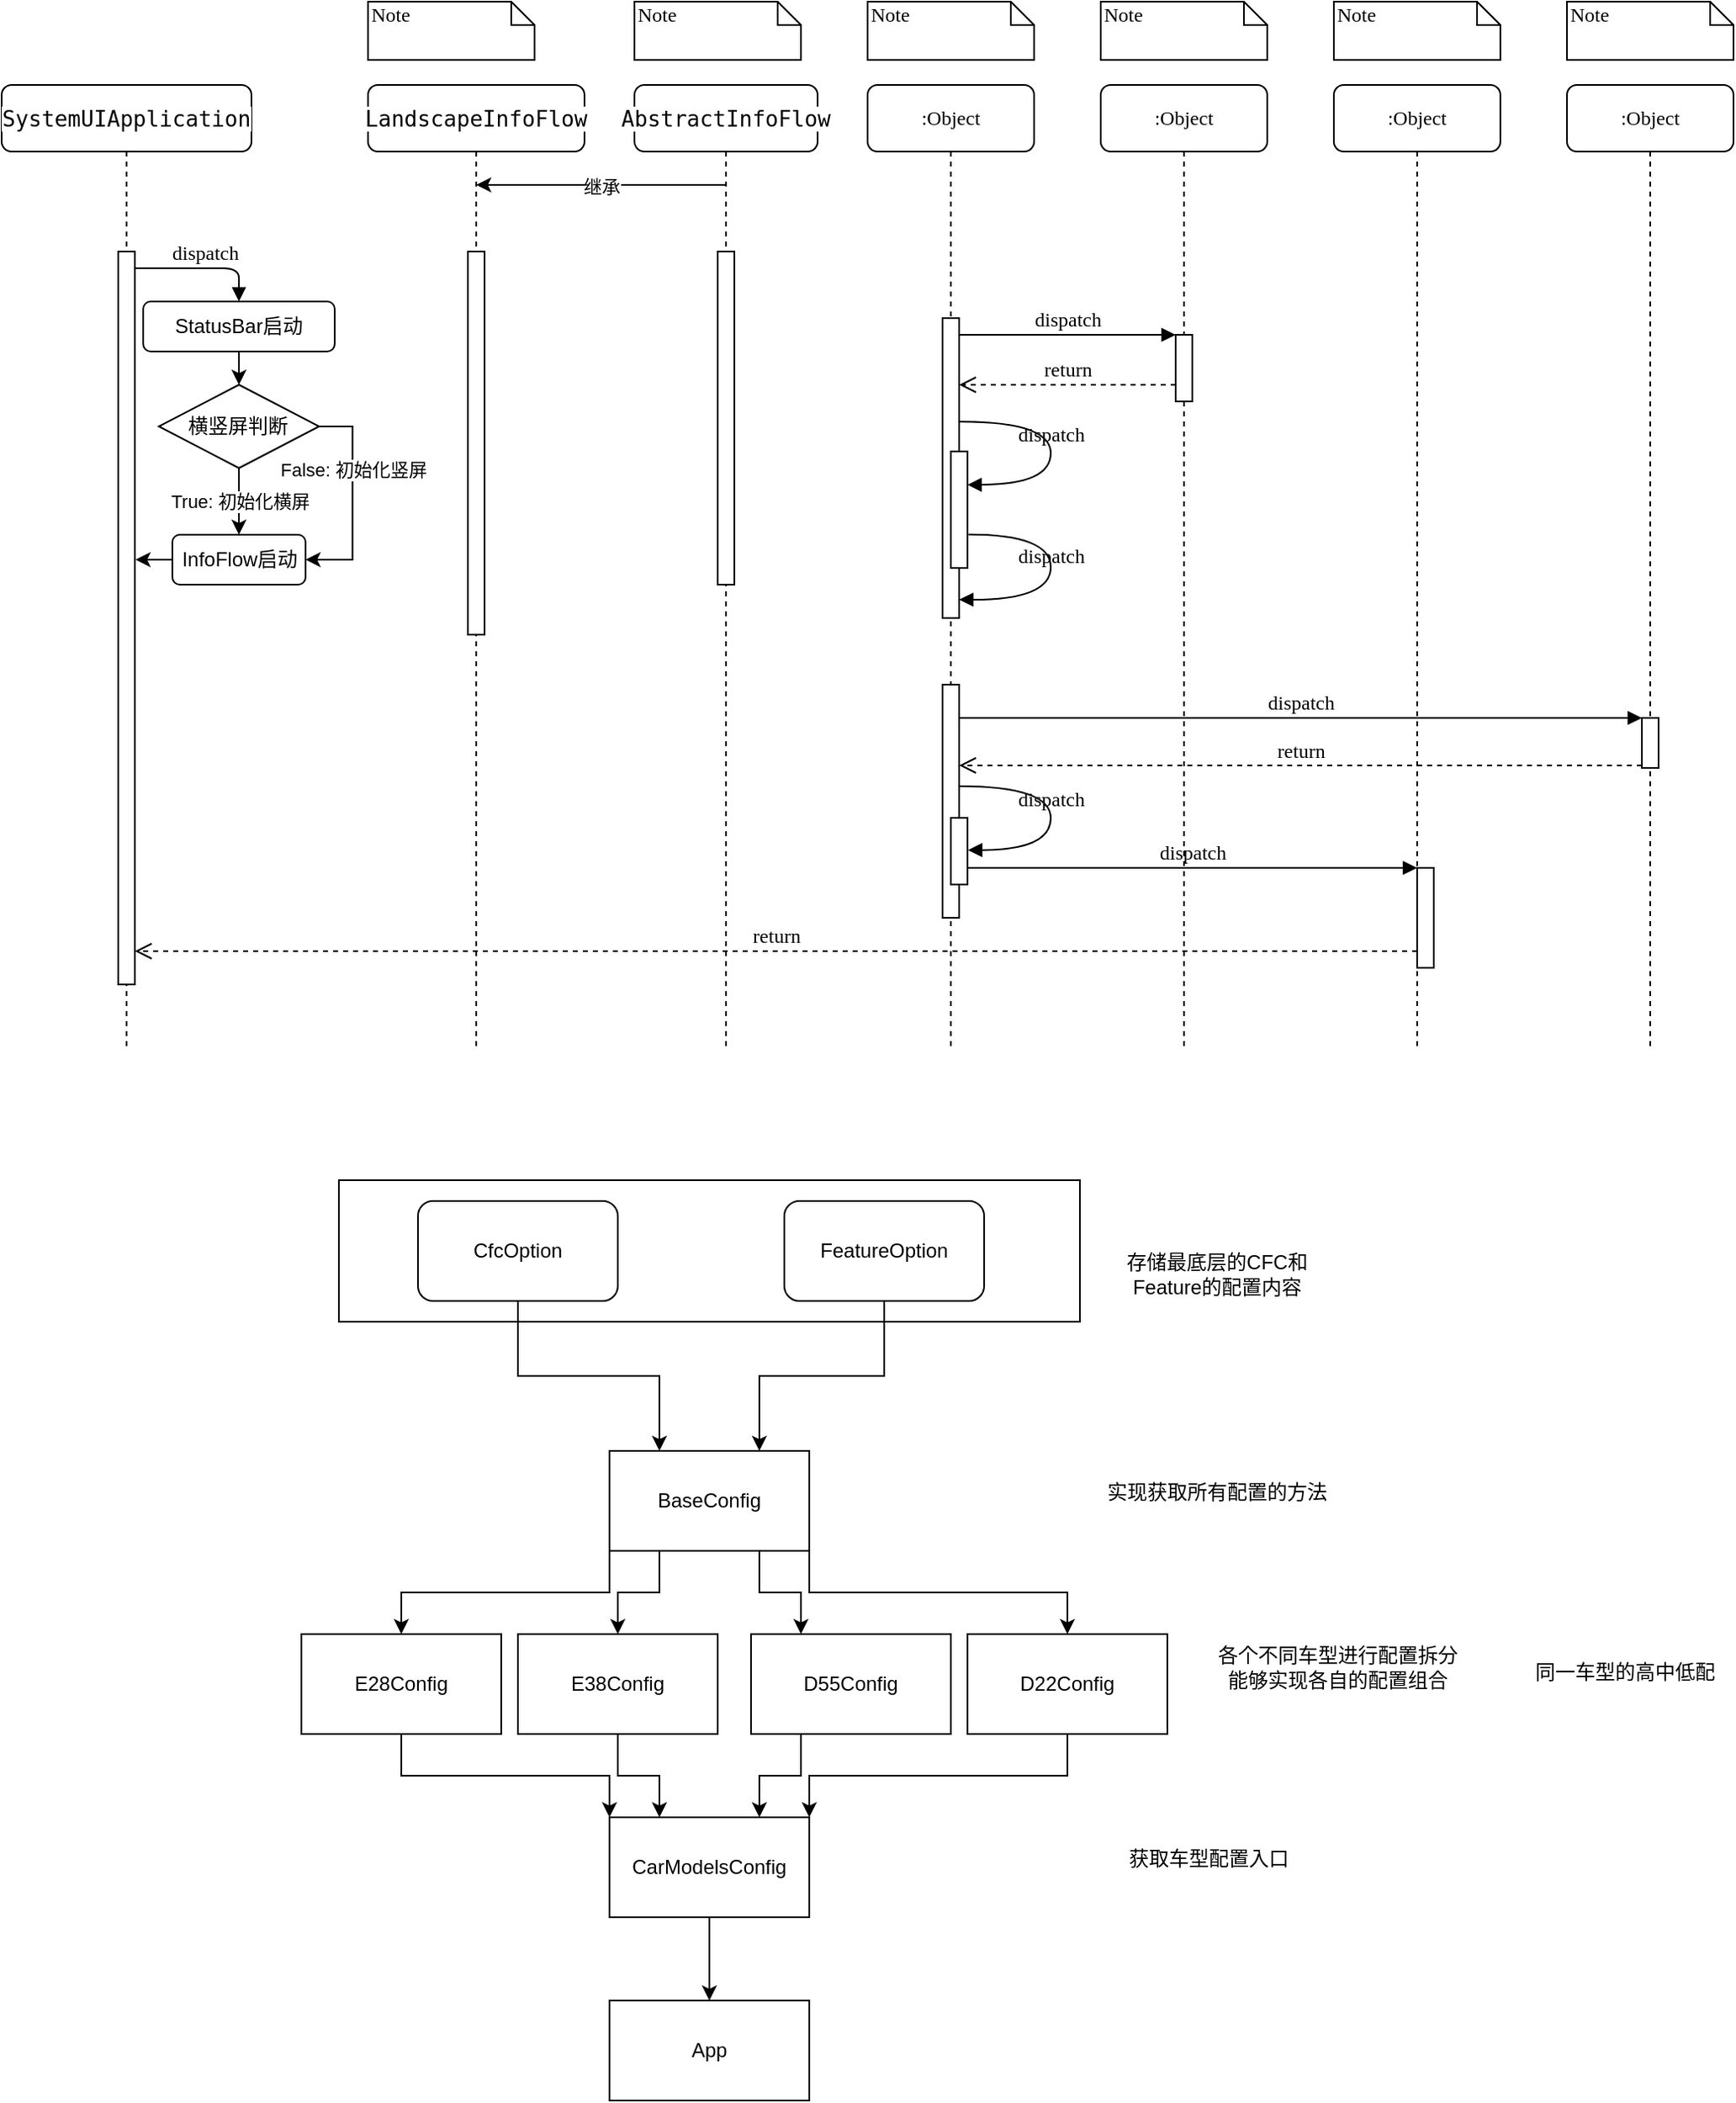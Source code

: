 <mxfile version="20.2.7" type="github">
  <diagram name="Page-1" id="13e1069c-82ec-6db2-03f1-153e76fe0fe0">
    <mxGraphModel dx="1038" dy="547" grid="1" gridSize="10" guides="1" tooltips="1" connect="1" arrows="1" fold="1" page="1" pageScale="1" pageWidth="1100" pageHeight="850" background="none" math="0" shadow="0">
      <root>
        <mxCell id="0" />
        <mxCell id="1" parent="0" />
        <mxCell id="7baba1c4bc27f4b0-2" value="&lt;pre style=&quot;font-family: &amp;quot;JetBrains Mono&amp;quot;, monospace; font-size: 9.8pt;&quot;&gt;&lt;span style=&quot;background-color: rgb(255, 255, 255);&quot;&gt;LandscapeInfoFlow&lt;/span&gt;&lt;/pre&gt;" style="shape=umlLifeline;perimeter=lifelinePerimeter;whiteSpace=wrap;html=1;container=1;collapsible=0;recursiveResize=0;outlineConnect=0;rounded=1;shadow=0;comic=0;labelBackgroundColor=none;strokeWidth=1;fontFamily=Verdana;fontSize=12;align=center;" parent="1" vertex="1">
          <mxGeometry x="240" y="80" width="130" height="580" as="geometry" />
        </mxCell>
        <mxCell id="7baba1c4bc27f4b0-10" value="" style="html=1;points=[];perimeter=orthogonalPerimeter;rounded=0;shadow=0;comic=0;labelBackgroundColor=none;strokeWidth=1;fontFamily=Verdana;fontSize=12;align=center;" parent="7baba1c4bc27f4b0-2" vertex="1">
          <mxGeometry x="60" y="100" width="10" height="230" as="geometry" />
        </mxCell>
        <mxCell id="7baba1c4bc27f4b0-3" value="&lt;pre style=&quot;font-family: &amp;quot;JetBrains Mono&amp;quot;, monospace; font-size: 9.8pt;&quot;&gt;&lt;span style=&quot;background-color: rgb(255, 255, 255);&quot;&gt;AbstractInfoFlow&lt;/span&gt;&lt;/pre&gt;" style="shape=umlLifeline;perimeter=lifelinePerimeter;whiteSpace=wrap;html=1;container=1;collapsible=0;recursiveResize=0;outlineConnect=0;rounded=1;shadow=0;comic=0;labelBackgroundColor=none;strokeWidth=1;fontFamily=Verdana;fontSize=12;align=center;" parent="1" vertex="1">
          <mxGeometry x="400" y="80" width="110" height="580" as="geometry" />
        </mxCell>
        <mxCell id="7baba1c4bc27f4b0-13" value="" style="html=1;points=[];perimeter=orthogonalPerimeter;rounded=0;shadow=0;comic=0;labelBackgroundColor=none;strokeWidth=1;fontFamily=Verdana;fontSize=12;align=center;" parent="7baba1c4bc27f4b0-3" vertex="1">
          <mxGeometry x="50" y="100" width="10" height="200" as="geometry" />
        </mxCell>
        <mxCell id="7baba1c4bc27f4b0-4" value=":Object" style="shape=umlLifeline;perimeter=lifelinePerimeter;whiteSpace=wrap;html=1;container=1;collapsible=0;recursiveResize=0;outlineConnect=0;rounded=1;shadow=0;comic=0;labelBackgroundColor=none;strokeWidth=1;fontFamily=Verdana;fontSize=12;align=center;" parent="1" vertex="1">
          <mxGeometry x="540" y="80" width="100" height="580" as="geometry" />
        </mxCell>
        <mxCell id="7baba1c4bc27f4b0-5" value=":Object" style="shape=umlLifeline;perimeter=lifelinePerimeter;whiteSpace=wrap;html=1;container=1;collapsible=0;recursiveResize=0;outlineConnect=0;rounded=1;shadow=0;comic=0;labelBackgroundColor=none;strokeWidth=1;fontFamily=Verdana;fontSize=12;align=center;" parent="1" vertex="1">
          <mxGeometry x="680" y="80" width="100" height="580" as="geometry" />
        </mxCell>
        <mxCell id="7baba1c4bc27f4b0-6" value=":Object" style="shape=umlLifeline;perimeter=lifelinePerimeter;whiteSpace=wrap;html=1;container=1;collapsible=0;recursiveResize=0;outlineConnect=0;rounded=1;shadow=0;comic=0;labelBackgroundColor=none;strokeWidth=1;fontFamily=Verdana;fontSize=12;align=center;" parent="1" vertex="1">
          <mxGeometry x="820" y="80" width="100" height="580" as="geometry" />
        </mxCell>
        <mxCell id="7baba1c4bc27f4b0-7" value=":Object" style="shape=umlLifeline;perimeter=lifelinePerimeter;whiteSpace=wrap;html=1;container=1;collapsible=0;recursiveResize=0;outlineConnect=0;rounded=1;shadow=0;comic=0;labelBackgroundColor=none;strokeWidth=1;fontFamily=Verdana;fontSize=12;align=center;" parent="1" vertex="1">
          <mxGeometry x="960" y="80" width="100" height="580" as="geometry" />
        </mxCell>
        <mxCell id="7baba1c4bc27f4b0-8" value="&lt;pre style=&quot;font-family: &amp;quot;JetBrains Mono&amp;quot;, monospace; font-size: 9.8pt;&quot;&gt;&lt;span style=&quot;background-color: rgb(255, 255, 255);&quot;&gt;SystemUIApplication&lt;/span&gt;&lt;/pre&gt;" style="shape=umlLifeline;perimeter=lifelinePerimeter;whiteSpace=wrap;html=1;container=1;collapsible=0;recursiveResize=0;outlineConnect=0;rounded=1;shadow=0;comic=0;labelBackgroundColor=none;strokeWidth=1;fontFamily=Verdana;fontSize=12;align=center;" parent="1" vertex="1">
          <mxGeometry x="20" y="80" width="150" height="580" as="geometry" />
        </mxCell>
        <mxCell id="7baba1c4bc27f4b0-9" value="" style="html=1;points=[];perimeter=orthogonalPerimeter;rounded=0;shadow=0;comic=0;labelBackgroundColor=none;strokeWidth=1;fontFamily=Verdana;fontSize=12;align=center;" parent="7baba1c4bc27f4b0-8" vertex="1">
          <mxGeometry x="70" y="100" width="10" height="440" as="geometry" />
        </mxCell>
        <mxCell id="kc6IpkDuehsyUQbkv5Yk-7" value="True: 初始化横屏" style="edgeStyle=orthogonalEdgeStyle;rounded=0;orthogonalLoop=1;jettySize=auto;html=1;exitX=0.5;exitY=1;exitDx=0;exitDy=0;entryX=0.5;entryY=0;entryDx=0;entryDy=0;fontColor=#000000;" parent="7baba1c4bc27f4b0-8" source="kc6IpkDuehsyUQbkv5Yk-4" target="kc6IpkDuehsyUQbkv5Yk-6" edge="1">
          <mxGeometry relative="1" as="geometry" />
        </mxCell>
        <mxCell id="kc6IpkDuehsyUQbkv5Yk-8" style="edgeStyle=orthogonalEdgeStyle;rounded=0;orthogonalLoop=1;jettySize=auto;html=1;exitX=1;exitY=0.5;exitDx=0;exitDy=0;entryX=1;entryY=0.5;entryDx=0;entryDy=0;fontColor=#000000;" parent="7baba1c4bc27f4b0-8" source="kc6IpkDuehsyUQbkv5Yk-4" target="kc6IpkDuehsyUQbkv5Yk-6" edge="1">
          <mxGeometry relative="1" as="geometry" />
        </mxCell>
        <mxCell id="kc6IpkDuehsyUQbkv5Yk-9" value="False: 初始化竖屏" style="edgeLabel;html=1;align=center;verticalAlign=middle;resizable=0;points=[];fontColor=#000000;" parent="kc6IpkDuehsyUQbkv5Yk-8" vertex="1" connectable="0">
          <mxGeometry x="-0.383" relative="1" as="geometry">
            <mxPoint y="6" as="offset" />
          </mxGeometry>
        </mxCell>
        <mxCell id="kc6IpkDuehsyUQbkv5Yk-4" value="横竖屏判断" style="rhombus;whiteSpace=wrap;html=1;labelBackgroundColor=#FFFFFF;fontColor=#000000;" parent="7baba1c4bc27f4b0-8" vertex="1">
          <mxGeometry x="94.38" y="180" width="96.25" height="50" as="geometry" />
        </mxCell>
        <mxCell id="kc6IpkDuehsyUQbkv5Yk-5" style="edgeStyle=orthogonalEdgeStyle;rounded=0;orthogonalLoop=1;jettySize=auto;html=1;exitX=0.5;exitY=1;exitDx=0;exitDy=0;entryX=0.5;entryY=0;entryDx=0;entryDy=0;fontColor=#000000;" parent="7baba1c4bc27f4b0-8" source="kc6IpkDuehsyUQbkv5Yk-1" target="kc6IpkDuehsyUQbkv5Yk-4" edge="1">
          <mxGeometry relative="1" as="geometry" />
        </mxCell>
        <mxCell id="kc6IpkDuehsyUQbkv5Yk-1" value="StatusBar启动" style="rounded=1;whiteSpace=wrap;html=1;labelBackgroundColor=#FFFFFF;fontColor=#000000;" parent="7baba1c4bc27f4b0-8" vertex="1">
          <mxGeometry x="85" y="130" width="115" height="30" as="geometry" />
        </mxCell>
        <mxCell id="7baba1c4bc27f4b0-11" value="dispatch" style="html=1;verticalAlign=bottom;endArrow=block;labelBackgroundColor=none;fontFamily=Verdana;fontSize=12;edgeStyle=elbowEdgeStyle;elbow=vertical;entryX=0.5;entryY=0;entryDx=0;entryDy=0;" parent="7baba1c4bc27f4b0-8" source="7baba1c4bc27f4b0-9" target="kc6IpkDuehsyUQbkv5Yk-1" edge="1">
          <mxGeometry relative="1" as="geometry">
            <mxPoint x="200" y="100" as="sourcePoint" />
            <Array as="points">
              <mxPoint x="190" y="110" />
            </Array>
          </mxGeometry>
        </mxCell>
        <mxCell id="kc6IpkDuehsyUQbkv5Yk-10" style="edgeStyle=orthogonalEdgeStyle;rounded=0;orthogonalLoop=1;jettySize=auto;html=1;exitX=0;exitY=0.5;exitDx=0;exitDy=0;entryX=1.043;entryY=0.421;entryDx=0;entryDy=0;entryPerimeter=0;fontColor=#000000;" parent="7baba1c4bc27f4b0-8" source="kc6IpkDuehsyUQbkv5Yk-6" target="7baba1c4bc27f4b0-9" edge="1">
          <mxGeometry relative="1" as="geometry" />
        </mxCell>
        <mxCell id="kc6IpkDuehsyUQbkv5Yk-6" value="InfoFlow启动" style="rounded=1;whiteSpace=wrap;html=1;labelBackgroundColor=#FFFFFF;fontColor=#000000;" parent="7baba1c4bc27f4b0-8" vertex="1">
          <mxGeometry x="102.5" y="270" width="80" height="30" as="geometry" />
        </mxCell>
        <mxCell id="7baba1c4bc27f4b0-16" value="" style="html=1;points=[];perimeter=orthogonalPerimeter;rounded=0;shadow=0;comic=0;labelBackgroundColor=none;strokeWidth=1;fontFamily=Verdana;fontSize=12;align=center;" parent="1" vertex="1">
          <mxGeometry x="585" y="220" width="10" height="180" as="geometry" />
        </mxCell>
        <mxCell id="7baba1c4bc27f4b0-19" value="" style="html=1;points=[];perimeter=orthogonalPerimeter;rounded=0;shadow=0;comic=0;labelBackgroundColor=none;strokeWidth=1;fontFamily=Verdana;fontSize=12;align=center;" parent="1" vertex="1">
          <mxGeometry x="725" y="230" width="10" height="40" as="geometry" />
        </mxCell>
        <mxCell id="7baba1c4bc27f4b0-20" value="dispatch" style="html=1;verticalAlign=bottom;endArrow=block;entryX=0;entryY=0;labelBackgroundColor=none;fontFamily=Verdana;fontSize=12;edgeStyle=elbowEdgeStyle;elbow=vertical;" parent="1" source="7baba1c4bc27f4b0-16" target="7baba1c4bc27f4b0-19" edge="1">
          <mxGeometry relative="1" as="geometry">
            <mxPoint x="650" y="230" as="sourcePoint" />
          </mxGeometry>
        </mxCell>
        <mxCell id="7baba1c4bc27f4b0-21" value="return" style="html=1;verticalAlign=bottom;endArrow=open;dashed=1;endSize=8;labelBackgroundColor=none;fontFamily=Verdana;fontSize=12;edgeStyle=elbowEdgeStyle;elbow=vertical;" parent="1" source="7baba1c4bc27f4b0-19" target="7baba1c4bc27f4b0-16" edge="1">
          <mxGeometry relative="1" as="geometry">
            <mxPoint x="650" y="306" as="targetPoint" />
            <Array as="points">
              <mxPoint x="670" y="260" />
              <mxPoint x="700" y="260" />
            </Array>
          </mxGeometry>
        </mxCell>
        <mxCell id="7baba1c4bc27f4b0-22" value="" style="html=1;points=[];perimeter=orthogonalPerimeter;rounded=0;shadow=0;comic=0;labelBackgroundColor=none;strokeWidth=1;fontFamily=Verdana;fontSize=12;align=center;" parent="1" vertex="1">
          <mxGeometry x="585" y="440" width="10" height="140" as="geometry" />
        </mxCell>
        <mxCell id="7baba1c4bc27f4b0-25" value="" style="html=1;points=[];perimeter=orthogonalPerimeter;rounded=0;shadow=0;comic=0;labelBackgroundColor=none;strokeColor=#000000;strokeWidth=1;fillColor=#FFFFFF;fontFamily=Verdana;fontSize=12;fontColor=#000000;align=center;" parent="1" vertex="1">
          <mxGeometry x="1005" y="460" width="10" height="30" as="geometry" />
        </mxCell>
        <mxCell id="7baba1c4bc27f4b0-26" value="dispatch" style="html=1;verticalAlign=bottom;endArrow=block;entryX=0;entryY=0;labelBackgroundColor=none;fontFamily=Verdana;fontSize=12;" parent="1" source="7baba1c4bc27f4b0-22" target="7baba1c4bc27f4b0-25" edge="1">
          <mxGeometry relative="1" as="geometry">
            <mxPoint x="930" y="340" as="sourcePoint" />
          </mxGeometry>
        </mxCell>
        <mxCell id="7baba1c4bc27f4b0-27" value="return" style="html=1;verticalAlign=bottom;endArrow=open;dashed=1;endSize=8;exitX=0;exitY=0.95;labelBackgroundColor=none;fontFamily=Verdana;fontSize=12;" parent="1" source="7baba1c4bc27f4b0-25" target="7baba1c4bc27f4b0-22" edge="1">
          <mxGeometry relative="1" as="geometry">
            <mxPoint x="930" y="416" as="targetPoint" />
          </mxGeometry>
        </mxCell>
        <mxCell id="7baba1c4bc27f4b0-28" value="" style="html=1;points=[];perimeter=orthogonalPerimeter;rounded=0;shadow=0;comic=0;labelBackgroundColor=none;strokeWidth=1;fontFamily=Verdana;fontSize=12;align=center;" parent="1" vertex="1">
          <mxGeometry x="870" y="550" width="10" height="60" as="geometry" />
        </mxCell>
        <mxCell id="7baba1c4bc27f4b0-29" value="dispatch" style="html=1;verticalAlign=bottom;endArrow=block;entryX=0;entryY=0;labelBackgroundColor=none;fontFamily=Verdana;fontSize=12;edgeStyle=elbowEdgeStyle;elbow=vertical;" parent="1" source="7baba1c4bc27f4b0-37" target="7baba1c4bc27f4b0-28" edge="1">
          <mxGeometry relative="1" as="geometry">
            <mxPoint x="800" y="550" as="sourcePoint" />
          </mxGeometry>
        </mxCell>
        <mxCell id="7baba1c4bc27f4b0-30" value="return" style="html=1;verticalAlign=bottom;endArrow=open;dashed=1;endSize=8;labelBackgroundColor=none;fontFamily=Verdana;fontSize=12;edgeStyle=elbowEdgeStyle;elbow=vertical;" parent="1" source="7baba1c4bc27f4b0-28" target="7baba1c4bc27f4b0-9" edge="1">
          <mxGeometry relative="1" as="geometry">
            <mxPoint x="800" y="626" as="targetPoint" />
            <Array as="points">
              <mxPoint x="570" y="600" />
            </Array>
          </mxGeometry>
        </mxCell>
        <mxCell id="7baba1c4bc27f4b0-34" value="" style="html=1;points=[];perimeter=orthogonalPerimeter;rounded=0;shadow=0;comic=0;labelBackgroundColor=none;strokeWidth=1;fontFamily=Verdana;fontSize=12;align=center;" parent="1" vertex="1">
          <mxGeometry x="590" y="300" width="10" height="70" as="geometry" />
        </mxCell>
        <mxCell id="7baba1c4bc27f4b0-35" value="dispatch" style="html=1;verticalAlign=bottom;endArrow=block;labelBackgroundColor=none;fontFamily=Verdana;fontSize=12;elbow=vertical;edgeStyle=orthogonalEdgeStyle;curved=1;entryX=1;entryY=0.286;entryPerimeter=0;exitX=1.038;exitY=0.345;exitPerimeter=0;" parent="1" source="7baba1c4bc27f4b0-16" target="7baba1c4bc27f4b0-34" edge="1">
          <mxGeometry relative="1" as="geometry">
            <mxPoint x="465" y="230" as="sourcePoint" />
            <mxPoint x="595" y="230" as="targetPoint" />
            <Array as="points">
              <mxPoint x="650" y="282" />
              <mxPoint x="650" y="320" />
            </Array>
          </mxGeometry>
        </mxCell>
        <mxCell id="7baba1c4bc27f4b0-36" value="dispatch" style="html=1;verticalAlign=bottom;endArrow=block;labelBackgroundColor=none;fontFamily=Verdana;fontSize=12;elbow=vertical;edgeStyle=orthogonalEdgeStyle;curved=1;exitX=1.066;exitY=0.713;exitPerimeter=0;" parent="1" source="7baba1c4bc27f4b0-34" edge="1">
          <mxGeometry relative="1" as="geometry">
            <mxPoint x="610.333" y="350" as="sourcePoint" />
            <mxPoint x="595" y="389" as="targetPoint" />
            <Array as="points">
              <mxPoint x="650" y="350" />
              <mxPoint x="650" y="389" />
            </Array>
          </mxGeometry>
        </mxCell>
        <mxCell id="7baba1c4bc27f4b0-37" value="" style="html=1;points=[];perimeter=orthogonalPerimeter;rounded=0;shadow=0;comic=0;labelBackgroundColor=none;strokeWidth=1;fontFamily=Verdana;fontSize=12;align=center;" parent="1" vertex="1">
          <mxGeometry x="590" y="520" width="10" height="40" as="geometry" />
        </mxCell>
        <mxCell id="7baba1c4bc27f4b0-39" value="dispatch" style="html=1;verticalAlign=bottom;endArrow=block;labelBackgroundColor=none;fontFamily=Verdana;fontSize=12;elbow=vertical;edgeStyle=orthogonalEdgeStyle;curved=1;entryX=1;entryY=0.286;entryPerimeter=0;exitX=1.038;exitY=0.345;exitPerimeter=0;" parent="1" edge="1">
          <mxGeometry relative="1" as="geometry">
            <mxPoint x="595.333" y="501" as="sourcePoint" />
            <mxPoint x="600.333" y="539.333" as="targetPoint" />
            <Array as="points">
              <mxPoint x="650" y="501" />
              <mxPoint x="650" y="539" />
            </Array>
          </mxGeometry>
        </mxCell>
        <mxCell id="7baba1c4bc27f4b0-41" value="Note" style="shape=note;whiteSpace=wrap;html=1;size=14;verticalAlign=top;align=left;spacingTop=-6;rounded=0;shadow=0;comic=0;labelBackgroundColor=none;strokeWidth=1;fontFamily=Verdana;fontSize=12" parent="1" vertex="1">
          <mxGeometry x="240" y="30" width="100" height="35" as="geometry" />
        </mxCell>
        <mxCell id="7baba1c4bc27f4b0-42" value="Note" style="shape=note;whiteSpace=wrap;html=1;size=14;verticalAlign=top;align=left;spacingTop=-6;rounded=0;shadow=0;comic=0;labelBackgroundColor=none;strokeWidth=1;fontFamily=Verdana;fontSize=12" parent="1" vertex="1">
          <mxGeometry x="400" y="30" width="100" height="35" as="geometry" />
        </mxCell>
        <mxCell id="7baba1c4bc27f4b0-43" value="Note" style="shape=note;whiteSpace=wrap;html=1;size=14;verticalAlign=top;align=left;spacingTop=-6;rounded=0;shadow=0;comic=0;labelBackgroundColor=none;strokeWidth=1;fontFamily=Verdana;fontSize=12" parent="1" vertex="1">
          <mxGeometry x="540" y="30" width="100" height="35" as="geometry" />
        </mxCell>
        <mxCell id="7baba1c4bc27f4b0-44" value="Note" style="shape=note;whiteSpace=wrap;html=1;size=14;verticalAlign=top;align=left;spacingTop=-6;rounded=0;shadow=0;comic=0;labelBackgroundColor=none;strokeWidth=1;fontFamily=Verdana;fontSize=12" parent="1" vertex="1">
          <mxGeometry x="680" y="30" width="100" height="35" as="geometry" />
        </mxCell>
        <mxCell id="7baba1c4bc27f4b0-45" value="Note" style="shape=note;whiteSpace=wrap;html=1;size=14;verticalAlign=top;align=left;spacingTop=-6;rounded=0;shadow=0;comic=0;labelBackgroundColor=none;strokeWidth=1;fontFamily=Verdana;fontSize=12" parent="1" vertex="1">
          <mxGeometry x="820" y="30" width="100" height="35" as="geometry" />
        </mxCell>
        <mxCell id="7baba1c4bc27f4b0-46" value="Note" style="shape=note;whiteSpace=wrap;html=1;size=14;verticalAlign=top;align=left;spacingTop=-6;rounded=0;shadow=0;comic=0;labelBackgroundColor=none;strokeWidth=1;fontFamily=Verdana;fontSize=12" parent="1" vertex="1">
          <mxGeometry x="960" y="30" width="100" height="35" as="geometry" />
        </mxCell>
        <mxCell id="kc6IpkDuehsyUQbkv5Yk-12" value="" style="endArrow=classic;html=1;rounded=0;fontColor=#000000;" parent="1" source="7baba1c4bc27f4b0-3" target="7baba1c4bc27f4b0-2" edge="1">
          <mxGeometry width="50" height="50" relative="1" as="geometry">
            <mxPoint x="390" y="160" as="sourcePoint" />
            <mxPoint x="420" y="90" as="targetPoint" />
            <Array as="points">
              <mxPoint x="380" y="140" />
            </Array>
          </mxGeometry>
        </mxCell>
        <mxCell id="kc6IpkDuehsyUQbkv5Yk-13" value="继承" style="edgeLabel;html=1;align=center;verticalAlign=middle;resizable=0;points=[];fontColor=#000000;" parent="kc6IpkDuehsyUQbkv5Yk-12" vertex="1" connectable="0">
          <mxGeometry x="0.119" y="1" relative="1" as="geometry">
            <mxPoint x="9" as="offset" />
          </mxGeometry>
        </mxCell>
        <mxCell id="REH5YeQ6EN0uK2ZwVJsP-4" value="" style="verticalLabelPosition=bottom;verticalAlign=top;html=1;shape=mxgraph.basic.rect;fillColor2=none;strokeWidth=1;size=20;indent=5;" vertex="1" parent="1">
          <mxGeometry x="222.5" y="737.5" width="445" height="85" as="geometry" />
        </mxCell>
        <mxCell id="REH5YeQ6EN0uK2ZwVJsP-11" style="edgeStyle=orthogonalEdgeStyle;rounded=0;orthogonalLoop=1;jettySize=auto;html=1;exitX=0.5;exitY=1;exitDx=0;exitDy=0;entryX=0.25;entryY=0;entryDx=0;entryDy=0;" edge="1" parent="1" source="REH5YeQ6EN0uK2ZwVJsP-1" target="REH5YeQ6EN0uK2ZwVJsP-10">
          <mxGeometry relative="1" as="geometry" />
        </mxCell>
        <mxCell id="REH5YeQ6EN0uK2ZwVJsP-1" value="CfcOption" style="rounded=1;whiteSpace=wrap;html=1;" vertex="1" parent="1">
          <mxGeometry x="270" y="750" width="120" height="60" as="geometry" />
        </mxCell>
        <mxCell id="REH5YeQ6EN0uK2ZwVJsP-12" style="edgeStyle=orthogonalEdgeStyle;rounded=0;orthogonalLoop=1;jettySize=auto;html=1;entryX=0.75;entryY=0;entryDx=0;entryDy=0;" edge="1" parent="1" source="REH5YeQ6EN0uK2ZwVJsP-2" target="REH5YeQ6EN0uK2ZwVJsP-10">
          <mxGeometry relative="1" as="geometry" />
        </mxCell>
        <mxCell id="REH5YeQ6EN0uK2ZwVJsP-2" value="FeatureOption" style="rounded=1;whiteSpace=wrap;html=1;" vertex="1" parent="1">
          <mxGeometry x="490" y="750" width="120" height="60" as="geometry" />
        </mxCell>
        <mxCell id="REH5YeQ6EN0uK2ZwVJsP-19" style="edgeStyle=orthogonalEdgeStyle;rounded=0;orthogonalLoop=1;jettySize=auto;html=1;exitX=0;exitY=1;exitDx=0;exitDy=0;entryX=0.5;entryY=0;entryDx=0;entryDy=0;" edge="1" parent="1" source="REH5YeQ6EN0uK2ZwVJsP-10" target="REH5YeQ6EN0uK2ZwVJsP-15">
          <mxGeometry relative="1" as="geometry" />
        </mxCell>
        <mxCell id="REH5YeQ6EN0uK2ZwVJsP-20" style="edgeStyle=orthogonalEdgeStyle;rounded=0;orthogonalLoop=1;jettySize=auto;html=1;exitX=0.25;exitY=1;exitDx=0;exitDy=0;" edge="1" parent="1" source="REH5YeQ6EN0uK2ZwVJsP-10" target="REH5YeQ6EN0uK2ZwVJsP-16">
          <mxGeometry relative="1" as="geometry" />
        </mxCell>
        <mxCell id="REH5YeQ6EN0uK2ZwVJsP-21" style="edgeStyle=orthogonalEdgeStyle;rounded=0;orthogonalLoop=1;jettySize=auto;html=1;exitX=0.75;exitY=1;exitDx=0;exitDy=0;entryX=0.25;entryY=0;entryDx=0;entryDy=0;" edge="1" parent="1" source="REH5YeQ6EN0uK2ZwVJsP-10" target="REH5YeQ6EN0uK2ZwVJsP-17">
          <mxGeometry relative="1" as="geometry" />
        </mxCell>
        <mxCell id="REH5YeQ6EN0uK2ZwVJsP-22" style="edgeStyle=orthogonalEdgeStyle;rounded=0;orthogonalLoop=1;jettySize=auto;html=1;exitX=1;exitY=1;exitDx=0;exitDy=0;entryX=0.5;entryY=0;entryDx=0;entryDy=0;" edge="1" parent="1" source="REH5YeQ6EN0uK2ZwVJsP-10" target="REH5YeQ6EN0uK2ZwVJsP-18">
          <mxGeometry relative="1" as="geometry" />
        </mxCell>
        <mxCell id="REH5YeQ6EN0uK2ZwVJsP-10" value="BaseConfig" style="rounded=0;whiteSpace=wrap;html=1;" vertex="1" parent="1">
          <mxGeometry x="385" y="900" width="120" height="60" as="geometry" />
        </mxCell>
        <mxCell id="REH5YeQ6EN0uK2ZwVJsP-13" value="存储最底层的CFC和Feature的配置内容" style="text;html=1;strokeColor=none;fillColor=none;align=center;verticalAlign=middle;whiteSpace=wrap;rounded=0;" vertex="1" parent="1">
          <mxGeometry x="680" y="767.5" width="140" height="52.5" as="geometry" />
        </mxCell>
        <mxCell id="REH5YeQ6EN0uK2ZwVJsP-14" value="实现获取所有配置的方法" style="text;html=1;strokeColor=none;fillColor=none;align=center;verticalAlign=middle;whiteSpace=wrap;rounded=0;" vertex="1" parent="1">
          <mxGeometry x="680" y="900" width="140" height="50" as="geometry" />
        </mxCell>
        <mxCell id="REH5YeQ6EN0uK2ZwVJsP-26" style="edgeStyle=orthogonalEdgeStyle;rounded=0;orthogonalLoop=1;jettySize=auto;html=1;exitX=0.5;exitY=1;exitDx=0;exitDy=0;entryX=0;entryY=0;entryDx=0;entryDy=0;" edge="1" parent="1" source="REH5YeQ6EN0uK2ZwVJsP-15" target="REH5YeQ6EN0uK2ZwVJsP-24">
          <mxGeometry relative="1" as="geometry" />
        </mxCell>
        <mxCell id="REH5YeQ6EN0uK2ZwVJsP-15" value="E28Config" style="rounded=0;whiteSpace=wrap;html=1;" vertex="1" parent="1">
          <mxGeometry x="200" y="1010" width="120" height="60" as="geometry" />
        </mxCell>
        <mxCell id="REH5YeQ6EN0uK2ZwVJsP-27" style="edgeStyle=orthogonalEdgeStyle;rounded=0;orthogonalLoop=1;jettySize=auto;html=1;exitX=0.5;exitY=1;exitDx=0;exitDy=0;entryX=0.25;entryY=0;entryDx=0;entryDy=0;" edge="1" parent="1" source="REH5YeQ6EN0uK2ZwVJsP-16" target="REH5YeQ6EN0uK2ZwVJsP-24">
          <mxGeometry relative="1" as="geometry" />
        </mxCell>
        <mxCell id="REH5YeQ6EN0uK2ZwVJsP-16" value="E38Config" style="rounded=0;whiteSpace=wrap;html=1;" vertex="1" parent="1">
          <mxGeometry x="330" y="1010" width="120" height="60" as="geometry" />
        </mxCell>
        <mxCell id="REH5YeQ6EN0uK2ZwVJsP-28" style="edgeStyle=orthogonalEdgeStyle;rounded=0;orthogonalLoop=1;jettySize=auto;html=1;exitX=0.25;exitY=1;exitDx=0;exitDy=0;entryX=0.75;entryY=0;entryDx=0;entryDy=0;" edge="1" parent="1" source="REH5YeQ6EN0uK2ZwVJsP-17" target="REH5YeQ6EN0uK2ZwVJsP-24">
          <mxGeometry relative="1" as="geometry" />
        </mxCell>
        <mxCell id="REH5YeQ6EN0uK2ZwVJsP-17" value="D55Config" style="rounded=0;whiteSpace=wrap;html=1;" vertex="1" parent="1">
          <mxGeometry x="470" y="1010" width="120" height="60" as="geometry" />
        </mxCell>
        <mxCell id="REH5YeQ6EN0uK2ZwVJsP-29" style="edgeStyle=orthogonalEdgeStyle;rounded=0;orthogonalLoop=1;jettySize=auto;html=1;exitX=0.5;exitY=1;exitDx=0;exitDy=0;entryX=1;entryY=0;entryDx=0;entryDy=0;" edge="1" parent="1" source="REH5YeQ6EN0uK2ZwVJsP-18" target="REH5YeQ6EN0uK2ZwVJsP-24">
          <mxGeometry relative="1" as="geometry" />
        </mxCell>
        <mxCell id="REH5YeQ6EN0uK2ZwVJsP-18" value="D22Config" style="rounded=0;whiteSpace=wrap;html=1;" vertex="1" parent="1">
          <mxGeometry x="600" y="1010" width="120" height="60" as="geometry" />
        </mxCell>
        <mxCell id="REH5YeQ6EN0uK2ZwVJsP-23" value="各个不同车型进行配置拆分&lt;br&gt;能够实现各自的配置组合" style="text;html=1;strokeColor=none;fillColor=none;align=center;verticalAlign=middle;whiteSpace=wrap;rounded=0;" vertex="1" parent="1">
          <mxGeometry x="735" y="1000" width="175" height="60" as="geometry" />
        </mxCell>
        <mxCell id="REH5YeQ6EN0uK2ZwVJsP-33" style="edgeStyle=orthogonalEdgeStyle;rounded=0;orthogonalLoop=1;jettySize=auto;html=1;exitX=0.5;exitY=1;exitDx=0;exitDy=0;entryX=0.5;entryY=0;entryDx=0;entryDy=0;" edge="1" parent="1" source="REH5YeQ6EN0uK2ZwVJsP-24" target="REH5YeQ6EN0uK2ZwVJsP-32">
          <mxGeometry relative="1" as="geometry" />
        </mxCell>
        <mxCell id="REH5YeQ6EN0uK2ZwVJsP-24" value="CarModelsConfig" style="rounded=0;whiteSpace=wrap;html=1;" vertex="1" parent="1">
          <mxGeometry x="385" y="1120" width="120" height="60" as="geometry" />
        </mxCell>
        <mxCell id="REH5YeQ6EN0uK2ZwVJsP-31" value="获取车型配置入口" style="text;html=1;strokeColor=none;fillColor=none;align=center;verticalAlign=middle;whiteSpace=wrap;rounded=0;" vertex="1" parent="1">
          <mxGeometry x="680" y="1120" width="130" height="50" as="geometry" />
        </mxCell>
        <mxCell id="REH5YeQ6EN0uK2ZwVJsP-32" value="App" style="rounded=0;whiteSpace=wrap;html=1;" vertex="1" parent="1">
          <mxGeometry x="385" y="1230" width="120" height="60" as="geometry" />
        </mxCell>
        <mxCell id="REH5YeQ6EN0uK2ZwVJsP-34" value="同一车型的高中低配" style="text;html=1;strokeColor=none;fillColor=none;align=center;verticalAlign=middle;whiteSpace=wrap;rounded=0;" vertex="1" parent="1">
          <mxGeometry x="930" y="1015" width="130" height="35" as="geometry" />
        </mxCell>
      </root>
    </mxGraphModel>
  </diagram>
</mxfile>
